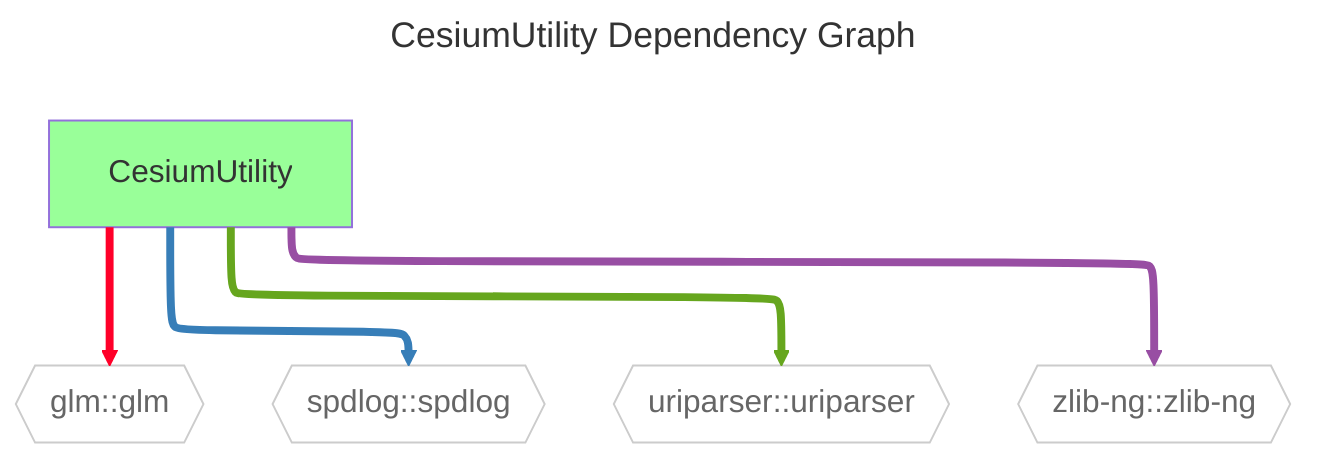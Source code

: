 ---
config:
  layout: elk
title: CesiumUtility Dependency Graph
---
graph TD
  classDef dependencyNode fill:#fff,stroke:#ccc,color:#666
  classDef libraryNode fill:#9f9
  CesiumUtility[CesiumUtility] --> glm_glm{{glm::glm}}
  CesiumUtility[CesiumUtility] --> spdlog_spdlog{{spdlog::spdlog}}
  CesiumUtility[CesiumUtility] --> uriparser_uriparser{{uriparser::uriparser}}
  CesiumUtility[CesiumUtility] --> zlib-ng_zlib-ng{{zlib-ng::zlib-ng}}
  class glm_glm,spdlog_spdlog,uriparser_uriparser,zlib-ng_zlib-ng dependencyNode
  class CesiumUtility libraryNode
  linkStyle 0 stroke:#ff0029,stroke-width:4px
  linkStyle 1 stroke:#377eb8,stroke-width:4px
  linkStyle 2 stroke:#66a61e,stroke-width:4px
  linkStyle 3 stroke:#984ea3,stroke-width:4px
